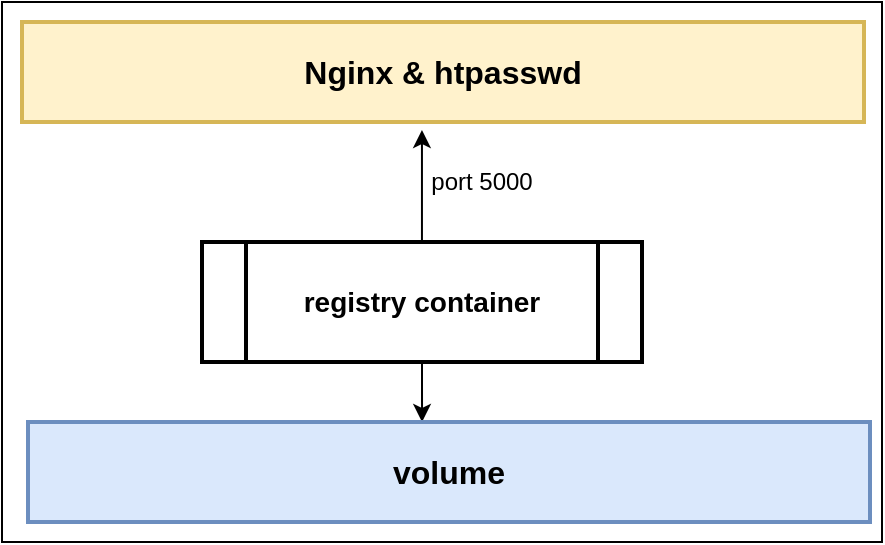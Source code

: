 <mxfile version="13.7.9" type="github">
  <diagram id="dAuasBkUgSq8A3f-juCa" name="Page-1">
    <mxGraphModel dx="1360" dy="834" grid="1" gridSize="10" guides="1" tooltips="1" connect="1" arrows="1" fold="1" page="1" pageScale="1" pageWidth="827" pageHeight="1169" math="0" shadow="0">
      <root>
        <mxCell id="0" />
        <mxCell id="1" parent="0" />
        <mxCell id="XcQa7XVQEId1qTrQ1qtS-3" style="edgeStyle=orthogonalEdgeStyle;rounded=0;orthogonalLoop=1;jettySize=auto;html=1;entryX=0.475;entryY=1.08;entryDx=0;entryDy=0;entryPerimeter=0;" edge="1" parent="1" source="XcQa7XVQEId1qTrQ1qtS-1" target="XcQa7XVQEId1qTrQ1qtS-2">
          <mxGeometry relative="1" as="geometry" />
        </mxCell>
        <mxCell id="XcQa7XVQEId1qTrQ1qtS-6" style="edgeStyle=orthogonalEdgeStyle;rounded=0;orthogonalLoop=1;jettySize=auto;html=1;entryX=0.468;entryY=0;entryDx=0;entryDy=0;entryPerimeter=0;" edge="1" parent="1" source="XcQa7XVQEId1qTrQ1qtS-1" target="XcQa7XVQEId1qTrQ1qtS-5">
          <mxGeometry relative="1" as="geometry" />
        </mxCell>
        <mxCell id="XcQa7XVQEId1qTrQ1qtS-1" value="&lt;font style=&quot;font-size: 14px&quot;&gt;&lt;b&gt;registry container&lt;/b&gt;&lt;/font&gt;" style="shape=process;whiteSpace=wrap;html=1;backgroundOutline=1;strokeWidth=2;" vertex="1" parent="1">
          <mxGeometry x="290" y="240" width="220" height="60" as="geometry" />
        </mxCell>
        <mxCell id="XcQa7XVQEId1qTrQ1qtS-2" value="&lt;b&gt;&lt;font style=&quot;font-size: 16px&quot;&gt;Nginx &amp;amp; htpasswd&lt;/font&gt;&lt;/b&gt;" style="rounded=0;whiteSpace=wrap;html=1;strokeWidth=2;fillColor=#fff2cc;strokeColor=#d6b656;" vertex="1" parent="1">
          <mxGeometry x="200" y="130" width="421" height="50" as="geometry" />
        </mxCell>
        <mxCell id="XcQa7XVQEId1qTrQ1qtS-4" value="port 5000" style="rounded=0;whiteSpace=wrap;html=1;strokeWidth=2;fillColor=none;opacity=0;" vertex="1" parent="1">
          <mxGeometry x="370" y="180" width="120" height="60" as="geometry" />
        </mxCell>
        <mxCell id="XcQa7XVQEId1qTrQ1qtS-5" value="&lt;span style=&quot;font-size: 16px&quot;&gt;&lt;b&gt;volume&lt;/b&gt;&lt;/span&gt;" style="rounded=0;whiteSpace=wrap;html=1;strokeWidth=2;fillColor=#dae8fc;strokeColor=#6c8ebf;" vertex="1" parent="1">
          <mxGeometry x="203" y="330" width="421" height="50" as="geometry" />
        </mxCell>
        <mxCell id="XcQa7XVQEId1qTrQ1qtS-8" value="" style="rounded=0;whiteSpace=wrap;html=1;strokeWidth=1;fillColor=none;" vertex="1" parent="1">
          <mxGeometry x="190" y="120" width="440" height="270" as="geometry" />
        </mxCell>
      </root>
    </mxGraphModel>
  </diagram>
</mxfile>
